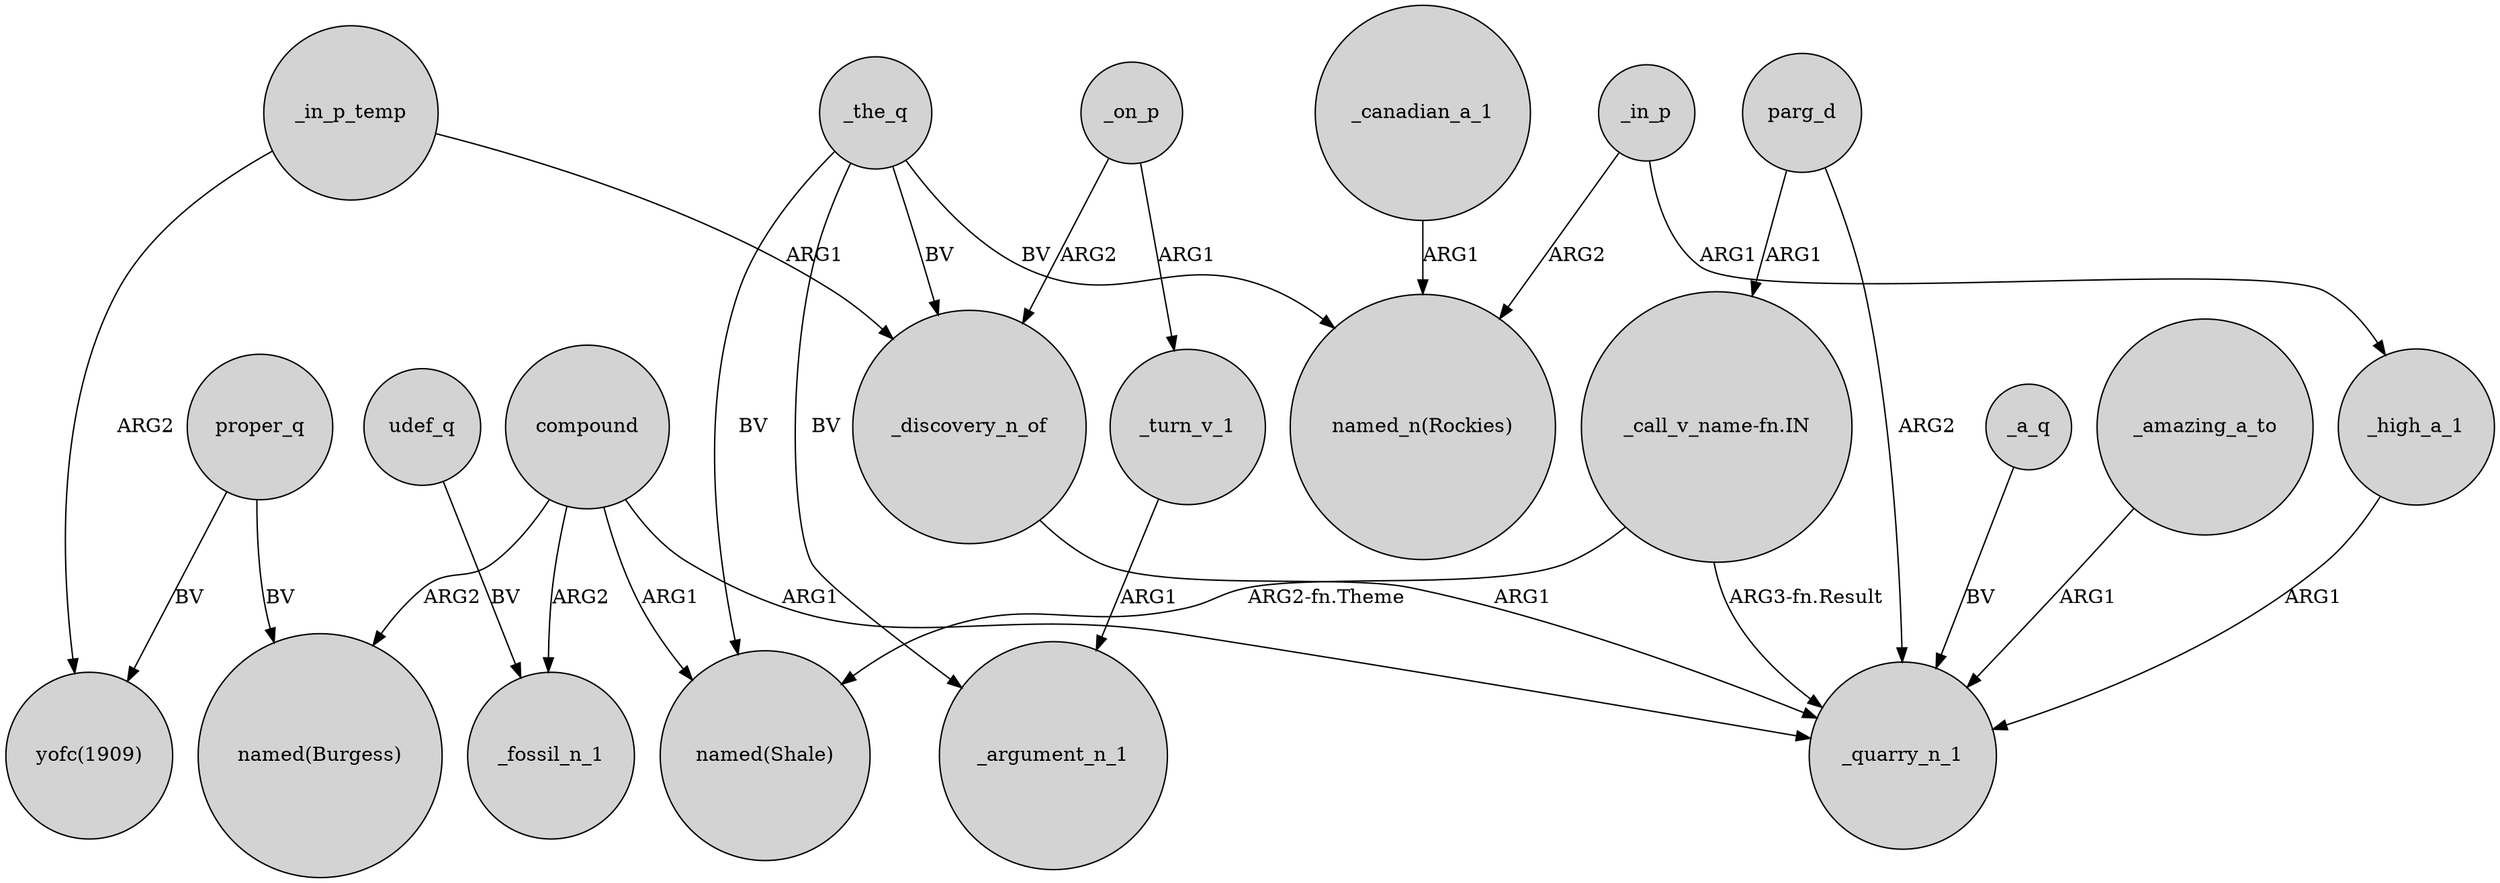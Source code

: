 digraph {
	node [shape=circle style=filled]
	_discovery_n_of -> _quarry_n_1 [label=ARG1]
	udef_q -> _fossil_n_1 [label=BV]
	_amazing_a_to -> _quarry_n_1 [label=ARG1]
	_in_p -> _high_a_1 [label=ARG1]
	_the_q -> "named(Shale)" [label=BV]
	_in_p -> "named_n(Rockies)" [label=ARG2]
	compound -> "named(Shale)" [label=ARG1]
	proper_q -> "yofc(1909)" [label=BV]
	_a_q -> _quarry_n_1 [label=BV]
	"_call_v_name-fn.IN" -> _quarry_n_1 [label="ARG3-fn.Result"]
	_the_q -> _discovery_n_of [label=BV]
	_turn_v_1 -> _argument_n_1 [label=ARG1]
	parg_d -> "_call_v_name-fn.IN" [label=ARG1]
	_on_p -> _turn_v_1 [label=ARG1]
	compound -> "named(Burgess)" [label=ARG2]
	_on_p -> _discovery_n_of [label=ARG2]
	compound -> _quarry_n_1 [label=ARG1]
	_in_p_temp -> "yofc(1909)" [label=ARG2]
	"_call_v_name-fn.IN" -> "named(Shale)" [label="ARG2-fn.Theme"]
	_canadian_a_1 -> "named_n(Rockies)" [label=ARG1]
	_in_p_temp -> _discovery_n_of [label=ARG1]
	proper_q -> "named(Burgess)" [label=BV]
	_the_q -> "named_n(Rockies)" [label=BV]
	_the_q -> _argument_n_1 [label=BV]
	parg_d -> _quarry_n_1 [label=ARG2]
	compound -> _fossil_n_1 [label=ARG2]
	_high_a_1 -> _quarry_n_1 [label=ARG1]
}
